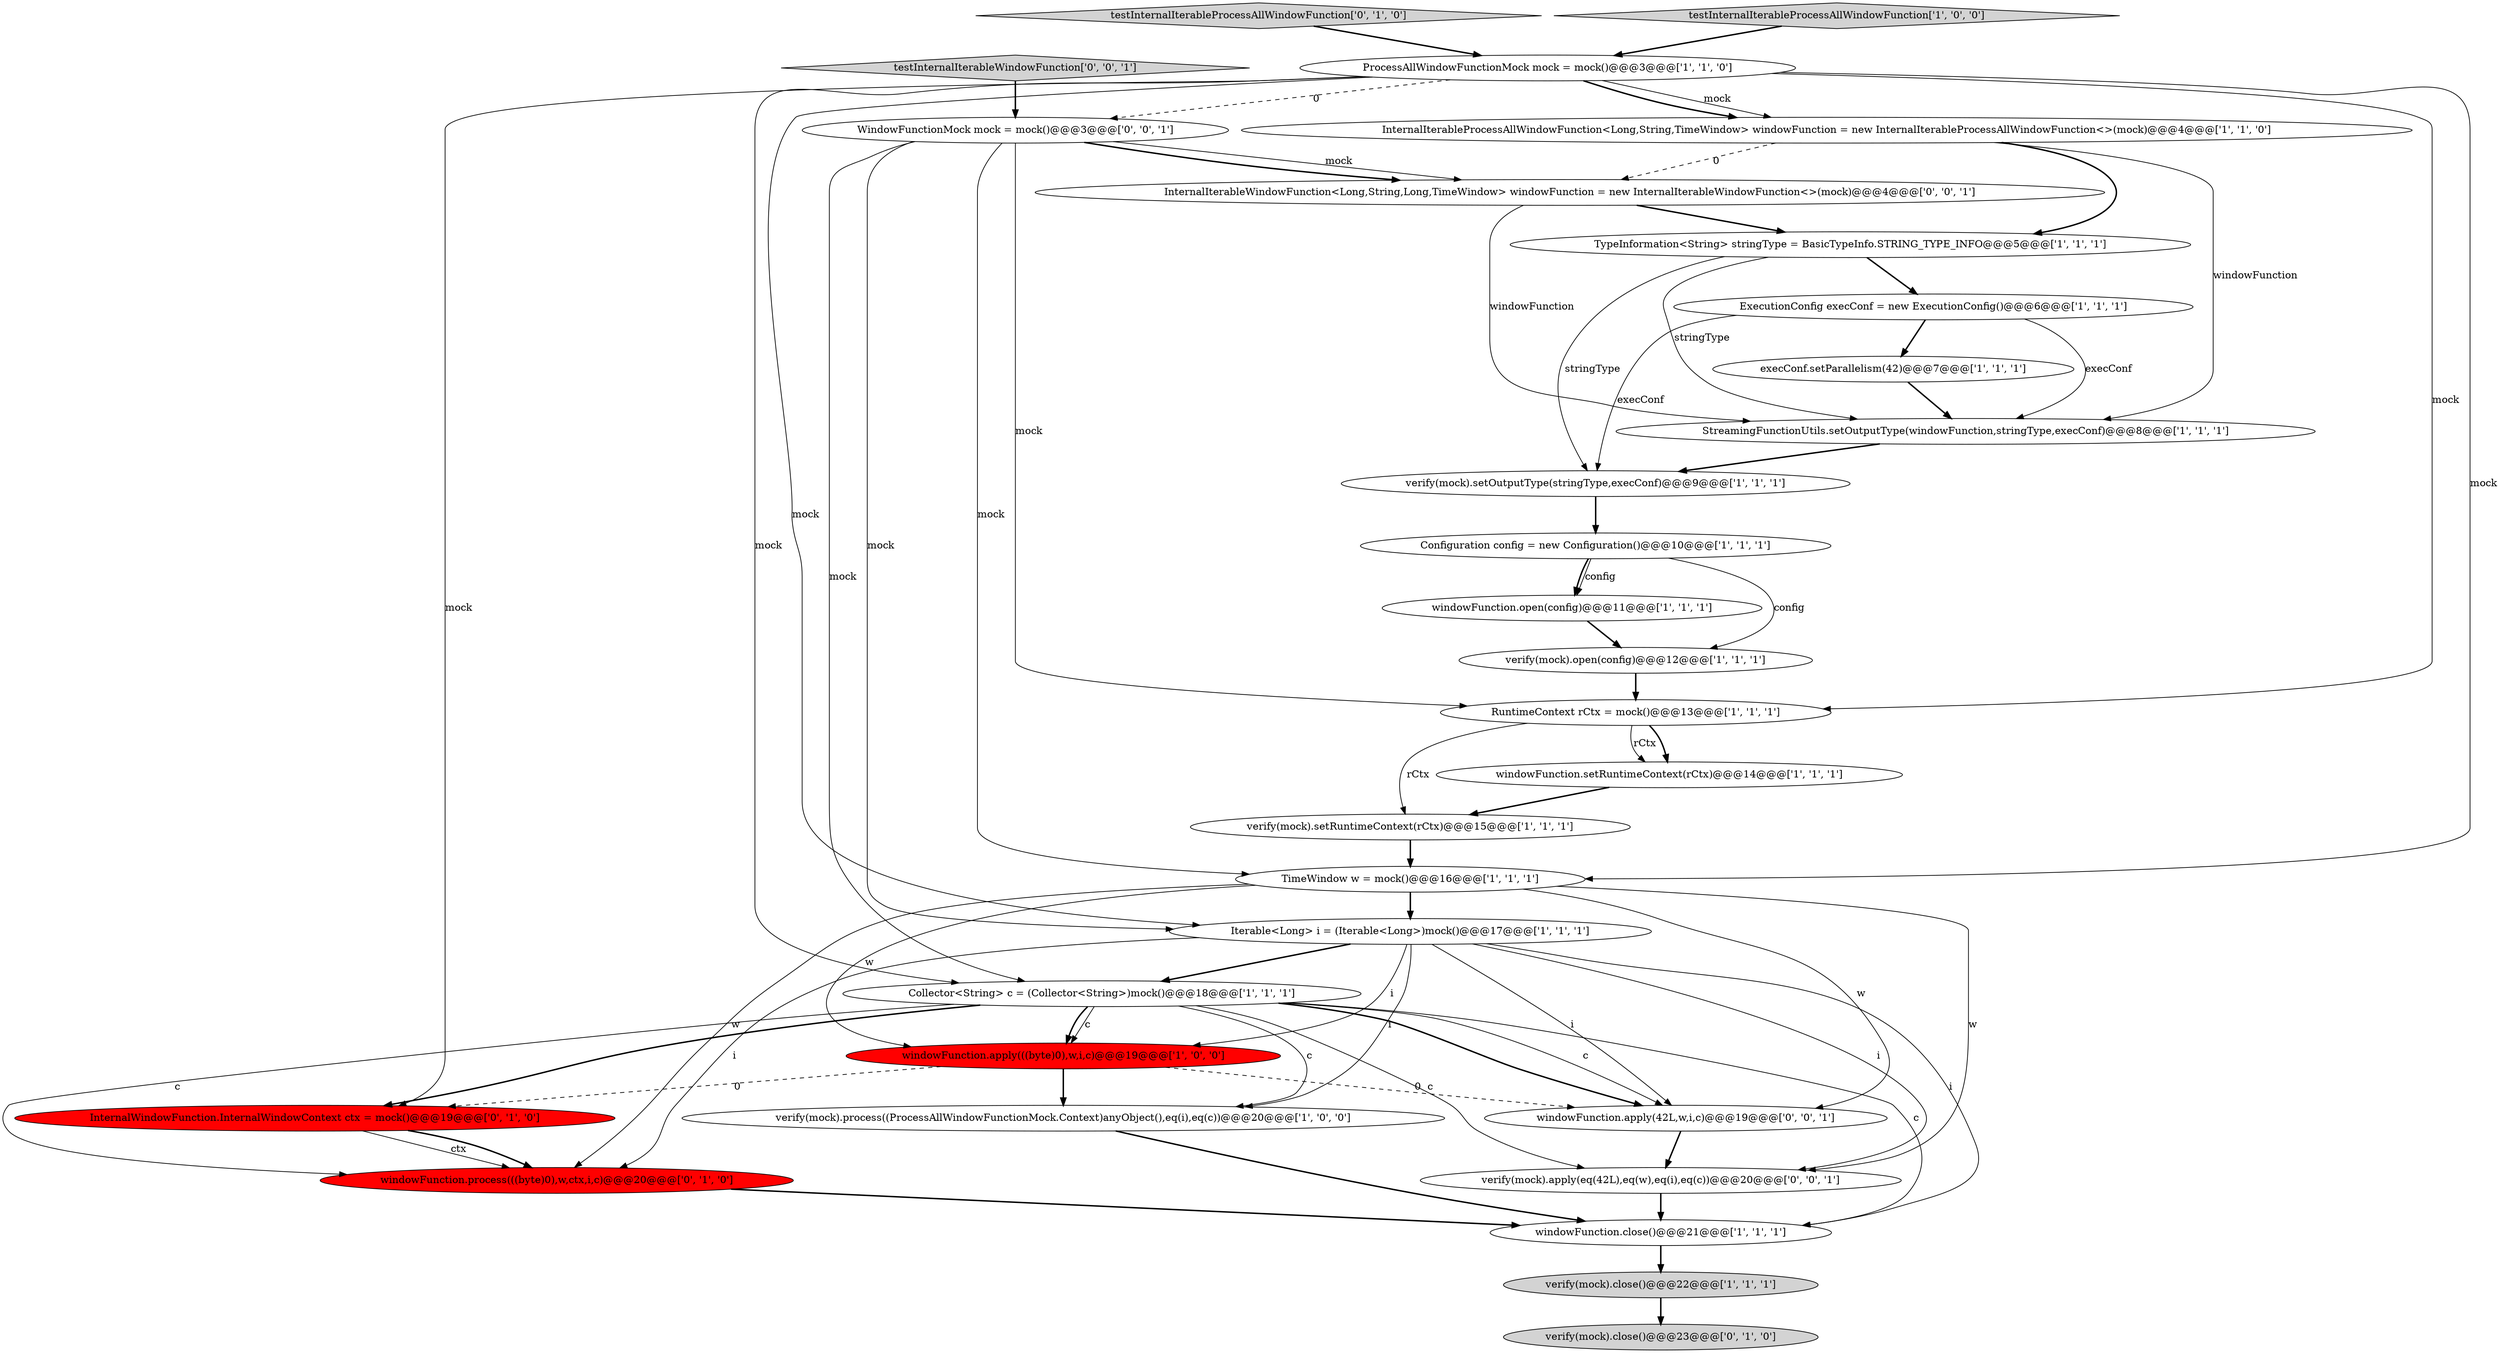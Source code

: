 digraph {
13 [style = filled, label = "windowFunction.setRuntimeContext(rCtx)@@@14@@@['1', '1', '1']", fillcolor = white, shape = ellipse image = "AAA0AAABBB1BBB"];
1 [style = filled, label = "InternalIterableProcessAllWindowFunction<Long,String,TimeWindow> windowFunction = new InternalIterableProcessAllWindowFunction<>(mock)@@@4@@@['1', '1', '0']", fillcolor = white, shape = ellipse image = "AAA0AAABBB1BBB"];
20 [style = filled, label = "windowFunction.close()@@@21@@@['1', '1', '1']", fillcolor = white, shape = ellipse image = "AAA0AAABBB1BBB"];
10 [style = filled, label = "ExecutionConfig execConf = new ExecutionConfig()@@@6@@@['1', '1', '1']", fillcolor = white, shape = ellipse image = "AAA0AAABBB1BBB"];
18 [style = filled, label = "verify(mock).setRuntimeContext(rCtx)@@@15@@@['1', '1', '1']", fillcolor = white, shape = ellipse image = "AAA0AAABBB1BBB"];
5 [style = filled, label = "execConf.setParallelism(42)@@@7@@@['1', '1', '1']", fillcolor = white, shape = ellipse image = "AAA0AAABBB1BBB"];
29 [style = filled, label = "WindowFunctionMock mock = mock()@@@3@@@['0', '0', '1']", fillcolor = white, shape = ellipse image = "AAA0AAABBB3BBB"];
7 [style = filled, label = "TypeInformation<String> stringType = BasicTypeInfo.STRING_TYPE_INFO@@@5@@@['1', '1', '1']", fillcolor = white, shape = ellipse image = "AAA0AAABBB1BBB"];
28 [style = filled, label = "verify(mock).apply(eq(42L),eq(w),eq(i),eq(c))@@@20@@@['0', '0', '1']", fillcolor = white, shape = ellipse image = "AAA0AAABBB3BBB"];
24 [style = filled, label = "testInternalIterableProcessAllWindowFunction['0', '1', '0']", fillcolor = lightgray, shape = diamond image = "AAA0AAABBB2BBB"];
16 [style = filled, label = "verify(mock).setOutputType(stringType,execConf)@@@9@@@['1', '1', '1']", fillcolor = white, shape = ellipse image = "AAA0AAABBB1BBB"];
11 [style = filled, label = "testInternalIterableProcessAllWindowFunction['1', '0', '0']", fillcolor = lightgray, shape = diamond image = "AAA0AAABBB1BBB"];
15 [style = filled, label = "ProcessAllWindowFunctionMock mock = mock()@@@3@@@['1', '1', '0']", fillcolor = white, shape = ellipse image = "AAA0AAABBB1BBB"];
6 [style = filled, label = "windowFunction.apply(((byte)0),w,i,c)@@@19@@@['1', '0', '0']", fillcolor = red, shape = ellipse image = "AAA1AAABBB1BBB"];
19 [style = filled, label = "Collector<String> c = (Collector<String>)mock()@@@18@@@['1', '1', '1']", fillcolor = white, shape = ellipse image = "AAA0AAABBB1BBB"];
21 [style = filled, label = "InternalWindowFunction.InternalWindowContext ctx = mock()@@@19@@@['0', '1', '0']", fillcolor = red, shape = ellipse image = "AAA1AAABBB2BBB"];
17 [style = filled, label = "verify(mock).open(config)@@@12@@@['1', '1', '1']", fillcolor = white, shape = ellipse image = "AAA0AAABBB1BBB"];
0 [style = filled, label = "StreamingFunctionUtils.setOutputType(windowFunction,stringType,execConf)@@@8@@@['1', '1', '1']", fillcolor = white, shape = ellipse image = "AAA0AAABBB1BBB"];
3 [style = filled, label = "RuntimeContext rCtx = mock()@@@13@@@['1', '1', '1']", fillcolor = white, shape = ellipse image = "AAA0AAABBB1BBB"];
25 [style = filled, label = "testInternalIterableWindowFunction['0', '0', '1']", fillcolor = lightgray, shape = diamond image = "AAA0AAABBB3BBB"];
26 [style = filled, label = "InternalIterableWindowFunction<Long,String,Long,TimeWindow> windowFunction = new InternalIterableWindowFunction<>(mock)@@@4@@@['0', '0', '1']", fillcolor = white, shape = ellipse image = "AAA0AAABBB3BBB"];
12 [style = filled, label = "verify(mock).close()@@@22@@@['1', '1', '1']", fillcolor = lightgray, shape = ellipse image = "AAA0AAABBB1BBB"];
23 [style = filled, label = "verify(mock).close()@@@23@@@['0', '1', '0']", fillcolor = lightgray, shape = ellipse image = "AAA0AAABBB2BBB"];
27 [style = filled, label = "windowFunction.apply(42L,w,i,c)@@@19@@@['0', '0', '1']", fillcolor = white, shape = ellipse image = "AAA0AAABBB3BBB"];
2 [style = filled, label = "Iterable<Long> i = (Iterable<Long>)mock()@@@17@@@['1', '1', '1']", fillcolor = white, shape = ellipse image = "AAA0AAABBB1BBB"];
22 [style = filled, label = "windowFunction.process(((byte)0),w,ctx,i,c)@@@20@@@['0', '1', '0']", fillcolor = red, shape = ellipse image = "AAA1AAABBB2BBB"];
8 [style = filled, label = "Configuration config = new Configuration()@@@10@@@['1', '1', '1']", fillcolor = white, shape = ellipse image = "AAA0AAABBB1BBB"];
14 [style = filled, label = "verify(mock).process((ProcessAllWindowFunctionMock.Context)anyObject(),eq(i),eq(c))@@@20@@@['1', '0', '0']", fillcolor = white, shape = ellipse image = "AAA0AAABBB1BBB"];
4 [style = filled, label = "TimeWindow w = mock()@@@16@@@['1', '1', '1']", fillcolor = white, shape = ellipse image = "AAA0AAABBB1BBB"];
9 [style = filled, label = "windowFunction.open(config)@@@11@@@['1', '1', '1']", fillcolor = white, shape = ellipse image = "AAA0AAABBB1BBB"];
6->21 [style = dashed, label="0"];
15->19 [style = solid, label="mock"];
19->27 [style = solid, label="c"];
4->27 [style = solid, label="w"];
0->16 [style = bold, label=""];
2->19 [style = bold, label=""];
7->0 [style = solid, label="stringType"];
26->7 [style = bold, label=""];
16->8 [style = bold, label=""];
19->14 [style = solid, label="c"];
19->28 [style = solid, label="c"];
10->16 [style = solid, label="execConf"];
2->6 [style = solid, label="i"];
7->10 [style = bold, label=""];
24->15 [style = bold, label=""];
28->20 [style = bold, label=""];
15->1 [style = solid, label="mock"];
27->28 [style = bold, label=""];
29->19 [style = solid, label="mock"];
29->26 [style = solid, label="mock"];
1->26 [style = dashed, label="0"];
15->2 [style = solid, label="mock"];
4->6 [style = solid, label="w"];
10->0 [style = solid, label="execConf"];
2->27 [style = solid, label="i"];
3->18 [style = solid, label="rCtx"];
9->17 [style = bold, label=""];
19->6 [style = solid, label="c"];
21->22 [style = solid, label="ctx"];
4->2 [style = bold, label=""];
2->22 [style = solid, label="i"];
25->29 [style = bold, label=""];
15->29 [style = dashed, label="0"];
19->6 [style = bold, label=""];
29->4 [style = solid, label="mock"];
1->7 [style = bold, label=""];
11->15 [style = bold, label=""];
2->20 [style = solid, label="i"];
29->2 [style = solid, label="mock"];
29->26 [style = bold, label=""];
6->14 [style = bold, label=""];
8->17 [style = solid, label="config"];
1->0 [style = solid, label="windowFunction"];
8->9 [style = solid, label="config"];
4->22 [style = solid, label="w"];
26->0 [style = solid, label="windowFunction"];
10->5 [style = bold, label=""];
18->4 [style = bold, label=""];
5->0 [style = bold, label=""];
22->20 [style = bold, label=""];
21->22 [style = bold, label=""];
6->27 [style = dashed, label="0"];
19->27 [style = bold, label=""];
2->14 [style = solid, label="i"];
15->4 [style = solid, label="mock"];
20->12 [style = bold, label=""];
8->9 [style = bold, label=""];
17->3 [style = bold, label=""];
3->13 [style = bold, label=""];
4->28 [style = solid, label="w"];
15->3 [style = solid, label="mock"];
29->3 [style = solid, label="mock"];
19->22 [style = solid, label="c"];
2->28 [style = solid, label="i"];
19->20 [style = solid, label="c"];
12->23 [style = bold, label=""];
3->13 [style = solid, label="rCtx"];
7->16 [style = solid, label="stringType"];
15->21 [style = solid, label="mock"];
13->18 [style = bold, label=""];
14->20 [style = bold, label=""];
15->1 [style = bold, label=""];
19->21 [style = bold, label=""];
}
